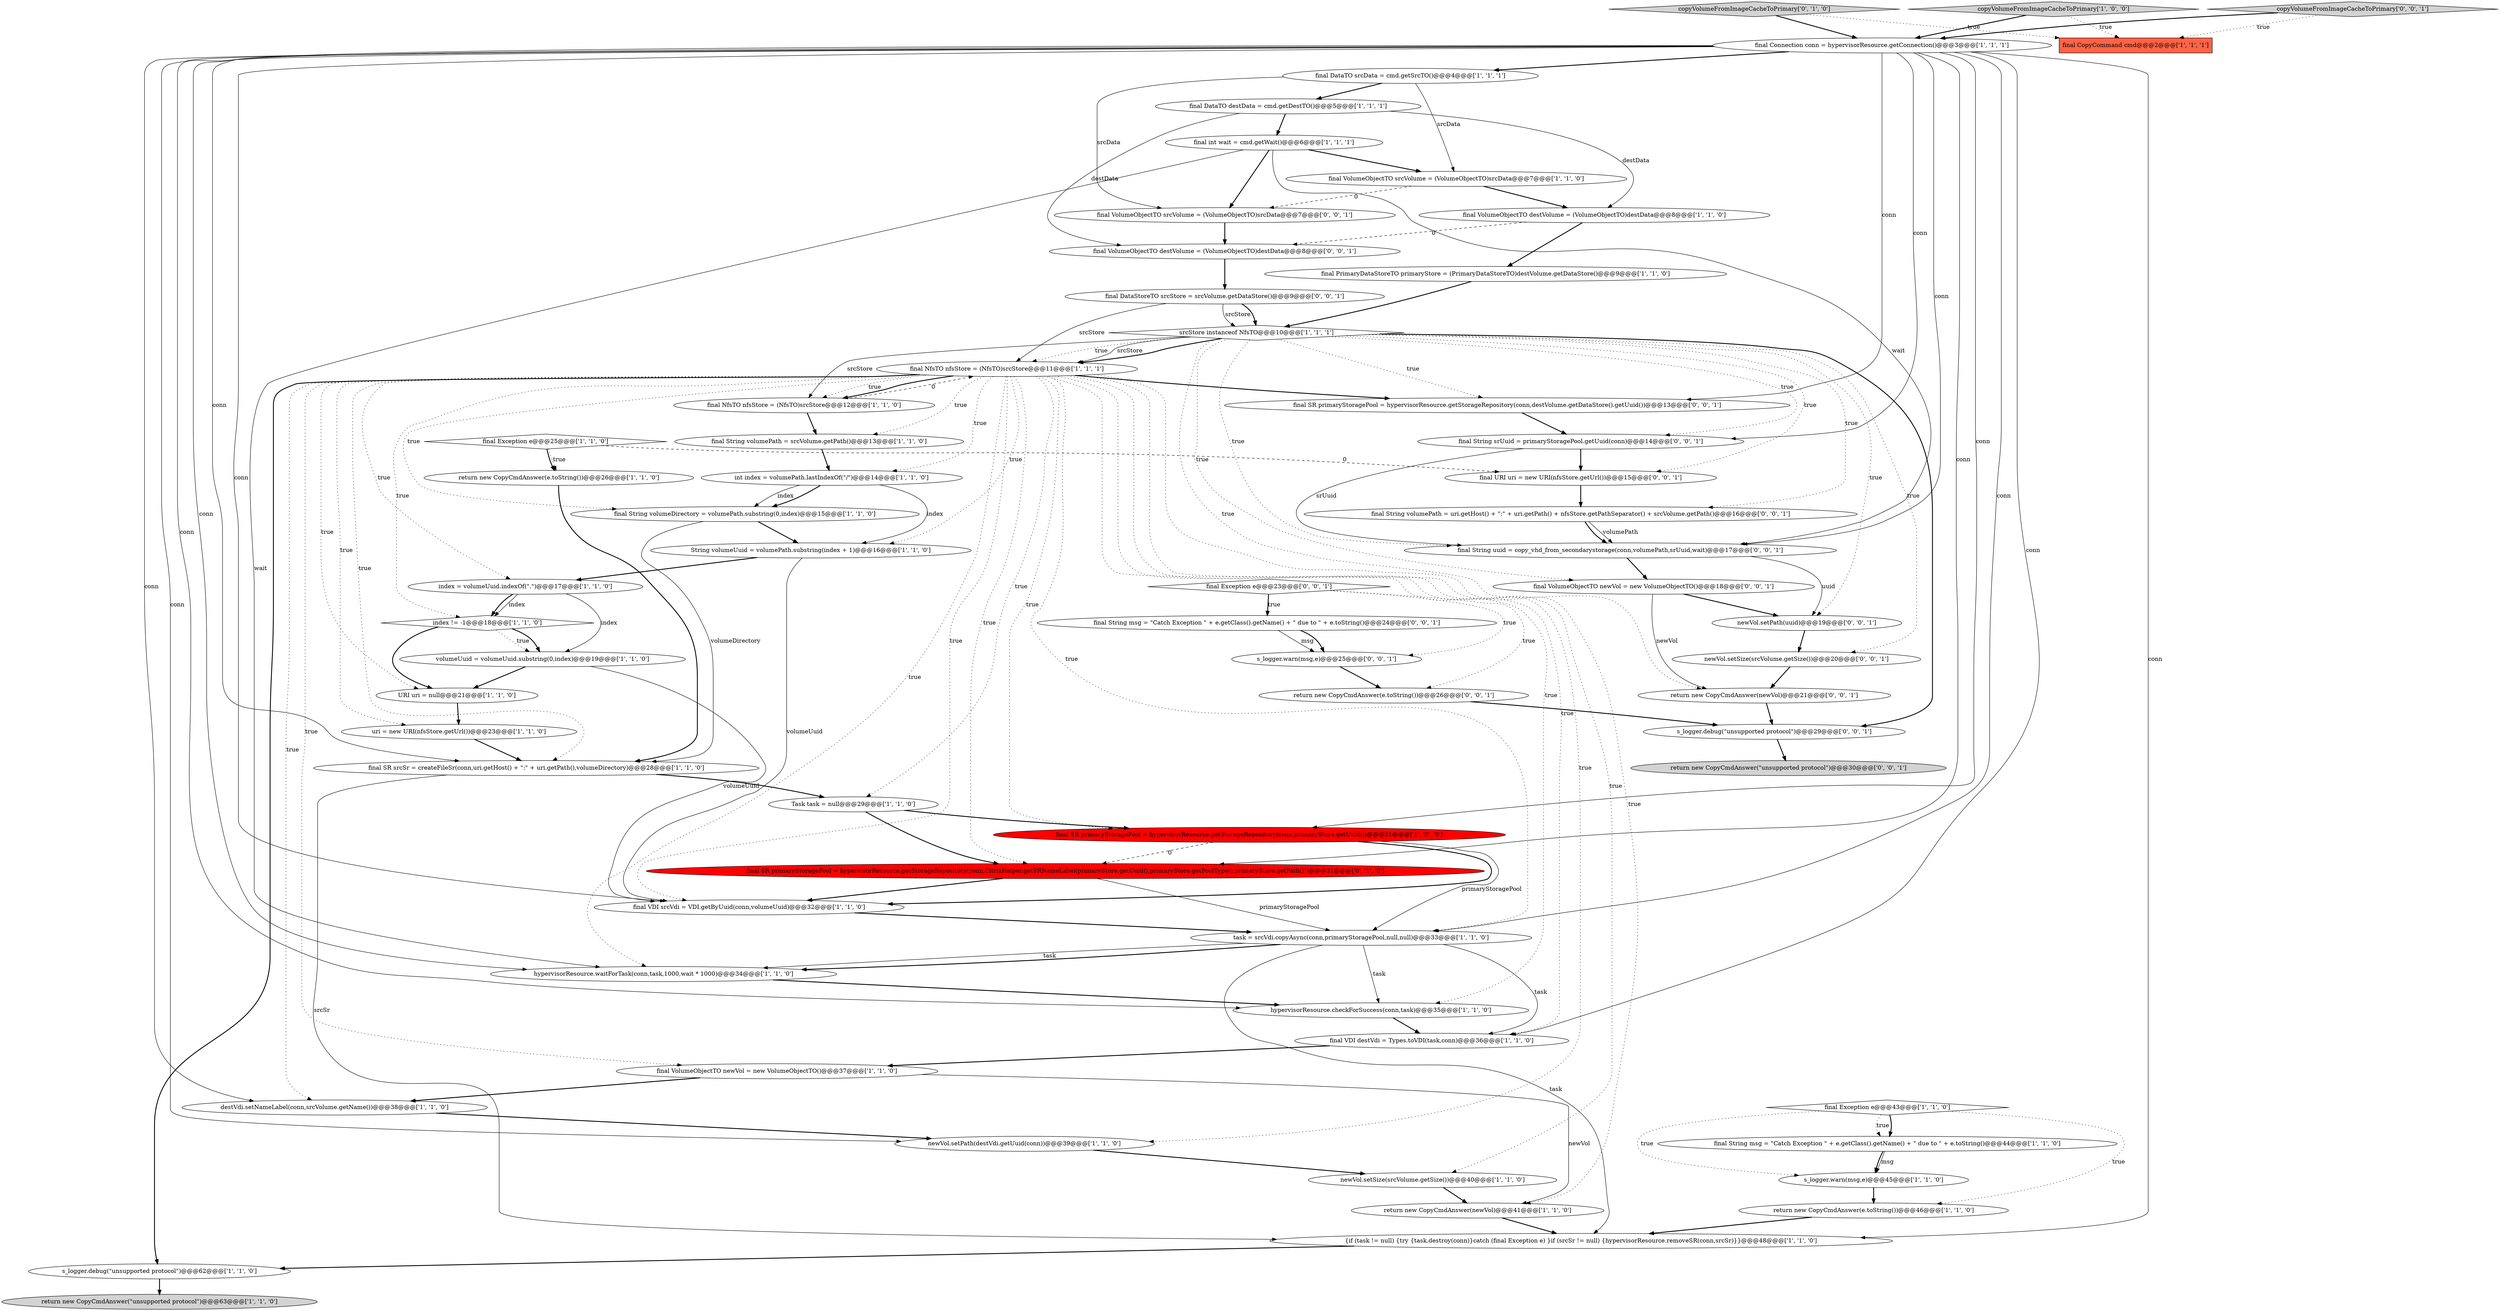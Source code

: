 digraph {
19 [style = filled, label = "final String volumePath = srcVolume.getPath()@@@13@@@['1', '1', '0']", fillcolor = white, shape = ellipse image = "AAA0AAABBB1BBB"];
21 [style = filled, label = "s_logger.debug(\"unsupported protocol\")@@@62@@@['1', '1', '0']", fillcolor = white, shape = ellipse image = "AAA0AAABBB1BBB"];
38 [style = filled, label = "final VDI srcVdi = VDI.getByUuid(conn,volumeUuid)@@@32@@@['1', '1', '0']", fillcolor = white, shape = ellipse image = "AAA0AAABBB1BBB"];
42 [style = filled, label = "Task task = null@@@29@@@['1', '1', '0']", fillcolor = white, shape = ellipse image = "AAA0AAABBB1BBB"];
12 [style = filled, label = "uri = new URI(nfsStore.getUrl())@@@23@@@['1', '1', '0']", fillcolor = white, shape = ellipse image = "AAA0AAABBB1BBB"];
15 [style = filled, label = "return new CopyCmdAnswer(e.toString())@@@46@@@['1', '1', '0']", fillcolor = white, shape = ellipse image = "AAA0AAABBB1BBB"];
44 [style = filled, label = "copyVolumeFromImageCacheToPrimary['0', '1', '0']", fillcolor = lightgray, shape = diamond image = "AAA0AAABBB2BBB"];
1 [style = filled, label = "{if (task != null) {try {task.destroy(conn)}catch (final Exception e) }if (srcSr != null) {hypervisorResource.removeSR(conn,srcSr)}}@@@48@@@['1', '1', '0']", fillcolor = white, shape = ellipse image = "AAA0AAABBB1BBB"];
2 [style = filled, label = "final VDI destVdi = Types.toVDI(task,conn)@@@36@@@['1', '1', '0']", fillcolor = white, shape = ellipse image = "AAA0AAABBB1BBB"];
45 [style = filled, label = "final String uuid = copy_vhd_from_secondarystorage(conn,volumePath,srUuid,wait)@@@17@@@['0', '0', '1']", fillcolor = white, shape = ellipse image = "AAA0AAABBB3BBB"];
52 [style = filled, label = "return new CopyCmdAnswer(e.toString())@@@26@@@['0', '0', '1']", fillcolor = white, shape = ellipse image = "AAA0AAABBB3BBB"];
61 [style = filled, label = "final String srUuid = primaryStoragePool.getUuid(conn)@@@14@@@['0', '0', '1']", fillcolor = white, shape = ellipse image = "AAA0AAABBB3BBB"];
55 [style = filled, label = "newVol.setSize(srcVolume.getSize())@@@20@@@['0', '0', '1']", fillcolor = white, shape = ellipse image = "AAA0AAABBB3BBB"];
28 [style = filled, label = "URI uri = null@@@21@@@['1', '1', '0']", fillcolor = white, shape = ellipse image = "AAA0AAABBB1BBB"];
49 [style = filled, label = "final String msg = \"Catch Exception \" + e.getClass().getName() + \" due to \" + e.toString()@@@24@@@['0', '0', '1']", fillcolor = white, shape = ellipse image = "AAA0AAABBB3BBB"];
34 [style = filled, label = "final DataTO srcData = cmd.getSrcTO()@@@4@@@['1', '1', '1']", fillcolor = white, shape = ellipse image = "AAA0AAABBB1BBB"];
20 [style = filled, label = "hypervisorResource.checkForSuccess(conn,task)@@@35@@@['1', '1', '0']", fillcolor = white, shape = ellipse image = "AAA0AAABBB1BBB"];
37 [style = filled, label = "hypervisorResource.waitForTask(conn,task,1000,wait * 1000)@@@34@@@['1', '1', '0']", fillcolor = white, shape = ellipse image = "AAA0AAABBB1BBB"];
0 [style = filled, label = "final VolumeObjectTO srcVolume = (VolumeObjectTO)srcData@@@7@@@['1', '1', '0']", fillcolor = white, shape = ellipse image = "AAA0AAABBB1BBB"];
5 [style = filled, label = "index != -1@@@18@@@['1', '1', '0']", fillcolor = white, shape = diamond image = "AAA0AAABBB1BBB"];
17 [style = filled, label = "final SR primaryStoragePool = hypervisorResource.getStorageRepository(conn,primaryStore.getUuid())@@@31@@@['1', '0', '0']", fillcolor = red, shape = ellipse image = "AAA1AAABBB1BBB"];
25 [style = filled, label = "int index = volumePath.lastIndexOf(\"/\")@@@14@@@['1', '1', '0']", fillcolor = white, shape = ellipse image = "AAA0AAABBB1BBB"];
53 [style = filled, label = "s_logger.warn(msg,e)@@@25@@@['0', '0', '1']", fillcolor = white, shape = ellipse image = "AAA0AAABBB3BBB"];
13 [style = filled, label = "return new CopyCmdAnswer(\"unsupported protocol\")@@@63@@@['1', '1', '0']", fillcolor = lightgray, shape = ellipse image = "AAA0AAABBB1BBB"];
40 [style = filled, label = "final String volumeDirectory = volumePath.substring(0,index)@@@15@@@['1', '1', '0']", fillcolor = white, shape = ellipse image = "AAA0AAABBB1BBB"];
41 [style = filled, label = "volumeUuid = volumeUuid.substring(0,index)@@@19@@@['1', '1', '0']", fillcolor = white, shape = ellipse image = "AAA0AAABBB1BBB"];
26 [style = filled, label = "final VolumeObjectTO newVol = new VolumeObjectTO()@@@37@@@['1', '1', '0']", fillcolor = white, shape = ellipse image = "AAA0AAABBB1BBB"];
43 [style = filled, label = "final SR primaryStoragePool = hypervisorResource.getStorageRepository(conn,CitrixHelper.getSRNameLabel(primaryStore.getUuid(),primaryStore.getPoolType(),primaryStore.getPath()))@@@31@@@['0', '1', '0']", fillcolor = red, shape = ellipse image = "AAA1AAABBB2BBB"];
31 [style = filled, label = "return new CopyCmdAnswer(newVol)@@@41@@@['1', '1', '0']", fillcolor = white, shape = ellipse image = "AAA0AAABBB1BBB"];
6 [style = filled, label = "final SR srcSr = createFileSr(conn,uri.getHost() + \":\" + uri.getPath(),volumeDirectory)@@@28@@@['1', '1', '0']", fillcolor = white, shape = ellipse image = "AAA0AAABBB1BBB"];
33 [style = filled, label = "final DataTO destData = cmd.getDestTO()@@@5@@@['1', '1', '1']", fillcolor = white, shape = ellipse image = "AAA0AAABBB1BBB"];
60 [style = filled, label = "final SR primaryStoragePool = hypervisorResource.getStorageRepository(conn,destVolume.getDataStore().getUuid())@@@13@@@['0', '0', '1']", fillcolor = white, shape = ellipse image = "AAA0AAABBB3BBB"];
46 [style = filled, label = "return new CopyCmdAnswer(\"unsupported protocol\")@@@30@@@['0', '0', '1']", fillcolor = lightgray, shape = ellipse image = "AAA0AAABBB3BBB"];
11 [style = filled, label = "s_logger.warn(msg,e)@@@45@@@['1', '1', '0']", fillcolor = white, shape = ellipse image = "AAA0AAABBB1BBB"];
47 [style = filled, label = "newVol.setPath(uuid)@@@19@@@['0', '0', '1']", fillcolor = white, shape = ellipse image = "AAA0AAABBB3BBB"];
3 [style = filled, label = "final Connection conn = hypervisorResource.getConnection()@@@3@@@['1', '1', '1']", fillcolor = white, shape = ellipse image = "AAA0AAABBB1BBB"];
27 [style = filled, label = "String volumeUuid = volumePath.substring(index + 1)@@@16@@@['1', '1', '0']", fillcolor = white, shape = ellipse image = "AAA0AAABBB1BBB"];
23 [style = filled, label = "srcStore instanceof NfsTO@@@10@@@['1', '1', '1']", fillcolor = white, shape = diamond image = "AAA0AAABBB1BBB"];
57 [style = filled, label = "final String volumePath = uri.getHost() + \":\" + uri.getPath() + nfsStore.getPathSeparator() + srcVolume.getPath()@@@16@@@['0', '0', '1']", fillcolor = white, shape = ellipse image = "AAA0AAABBB3BBB"];
22 [style = filled, label = "newVol.setPath(destVdi.getUuid(conn))@@@39@@@['1', '1', '0']", fillcolor = white, shape = ellipse image = "AAA0AAABBB1BBB"];
50 [style = filled, label = "final VolumeObjectTO destVolume = (VolumeObjectTO)destData@@@8@@@['0', '0', '1']", fillcolor = white, shape = ellipse image = "AAA0AAABBB3BBB"];
51 [style = filled, label = "copyVolumeFromImageCacheToPrimary['0', '0', '1']", fillcolor = lightgray, shape = diamond image = "AAA0AAABBB3BBB"];
16 [style = filled, label = "final Exception e@@@43@@@['1', '1', '0']", fillcolor = white, shape = diamond image = "AAA0AAABBB1BBB"];
4 [style = filled, label = "final CopyCommand cmd@@@2@@@['1', '1', '1']", fillcolor = tomato, shape = box image = "AAA0AAABBB1BBB"];
14 [style = filled, label = "final String msg = \"Catch Exception \" + e.getClass().getName() + \" due to \" + e.toString()@@@44@@@['1', '1', '0']", fillcolor = white, shape = ellipse image = "AAA0AAABBB1BBB"];
24 [style = filled, label = "task = srcVdi.copyAsync(conn,primaryStoragePool,null,null)@@@33@@@['1', '1', '0']", fillcolor = white, shape = ellipse image = "AAA0AAABBB1BBB"];
29 [style = filled, label = "final NfsTO nfsStore = (NfsTO)srcStore@@@11@@@['1', '1', '1']", fillcolor = white, shape = ellipse image = "AAA0AAABBB1BBB"];
48 [style = filled, label = "s_logger.debug(\"unsupported protocol\")@@@29@@@['0', '0', '1']", fillcolor = white, shape = ellipse image = "AAA0AAABBB3BBB"];
30 [style = filled, label = "final Exception e@@@25@@@['1', '1', '0']", fillcolor = white, shape = diamond image = "AAA0AAABBB1BBB"];
18 [style = filled, label = "copyVolumeFromImageCacheToPrimary['1', '0', '0']", fillcolor = lightgray, shape = diamond image = "AAA0AAABBB1BBB"];
62 [style = filled, label = "final VolumeObjectTO newVol = new VolumeObjectTO()@@@18@@@['0', '0', '1']", fillcolor = white, shape = ellipse image = "AAA0AAABBB3BBB"];
10 [style = filled, label = "return new CopyCmdAnswer(e.toString())@@@26@@@['1', '1', '0']", fillcolor = white, shape = ellipse image = "AAA0AAABBB1BBB"];
58 [style = filled, label = "final URI uri = new URI(nfsStore.getUrl())@@@15@@@['0', '0', '1']", fillcolor = white, shape = ellipse image = "AAA0AAABBB3BBB"];
63 [style = filled, label = "final Exception e@@@23@@@['0', '0', '1']", fillcolor = white, shape = diamond image = "AAA0AAABBB3BBB"];
7 [style = filled, label = "final int wait = cmd.getWait()@@@6@@@['1', '1', '1']", fillcolor = white, shape = ellipse image = "AAA0AAABBB1BBB"];
35 [style = filled, label = "final PrimaryDataStoreTO primaryStore = (PrimaryDataStoreTO)destVolume.getDataStore()@@@9@@@['1', '1', '0']", fillcolor = white, shape = ellipse image = "AAA0AAABBB1BBB"];
8 [style = filled, label = "newVol.setSize(srcVolume.getSize())@@@40@@@['1', '1', '0']", fillcolor = white, shape = ellipse image = "AAA0AAABBB1BBB"];
39 [style = filled, label = "destVdi.setNameLabel(conn,srcVolume.getName())@@@38@@@['1', '1', '0']", fillcolor = white, shape = ellipse image = "AAA0AAABBB1BBB"];
54 [style = filled, label = "final VolumeObjectTO srcVolume = (VolumeObjectTO)srcData@@@7@@@['0', '0', '1']", fillcolor = white, shape = ellipse image = "AAA0AAABBB3BBB"];
32 [style = filled, label = "index = volumeUuid.indexOf(\".\")@@@17@@@['1', '1', '0']", fillcolor = white, shape = ellipse image = "AAA0AAABBB1BBB"];
59 [style = filled, label = "final DataStoreTO srcStore = srcVolume.getDataStore()@@@9@@@['0', '0', '1']", fillcolor = white, shape = ellipse image = "AAA0AAABBB3BBB"];
36 [style = filled, label = "final VolumeObjectTO destVolume = (VolumeObjectTO)destData@@@8@@@['1', '1', '0']", fillcolor = white, shape = ellipse image = "AAA0AAABBB1BBB"];
9 [style = filled, label = "final NfsTO nfsStore = (NfsTO)srcStore@@@12@@@['1', '1', '0']", fillcolor = white, shape = ellipse image = "AAA0AAABBB1BBB"];
56 [style = filled, label = "return new CopyCmdAnswer(newVol)@@@21@@@['0', '0', '1']", fillcolor = white, shape = ellipse image = "AAA0AAABBB3BBB"];
24->2 [style = solid, label="task"];
18->3 [style = bold, label=""];
29->9 [style = dotted, label="true"];
29->43 [style = dotted, label="true"];
27->32 [style = bold, label=""];
2->26 [style = bold, label=""];
3->20 [style = solid, label="conn"];
29->2 [style = dotted, label="true"];
3->1 [style = solid, label="conn"];
51->4 [style = dotted, label="true"];
3->38 [style = solid, label="conn"];
29->5 [style = dotted, label="true"];
31->1 [style = bold, label=""];
5->28 [style = bold, label=""];
29->26 [style = dotted, label="true"];
29->20 [style = dotted, label="true"];
29->8 [style = dotted, label="true"];
41->28 [style = bold, label=""];
3->34 [style = bold, label=""];
23->29 [style = bold, label=""];
17->38 [style = bold, label=""];
25->40 [style = solid, label="index"];
22->8 [style = bold, label=""];
35->23 [style = bold, label=""];
3->45 [style = solid, label="conn"];
34->0 [style = solid, label="srcData"];
1->21 [style = bold, label=""];
45->62 [style = bold, label=""];
16->14 [style = bold, label=""];
23->29 [style = dotted, label="true"];
14->11 [style = bold, label=""];
40->6 [style = solid, label="volumeDirectory"];
25->40 [style = bold, label=""];
21->13 [style = bold, label=""];
33->7 [style = bold, label=""];
45->47 [style = solid, label="uuid"];
23->57 [style = dotted, label="true"];
24->1 [style = solid, label="task"];
17->43 [style = dashed, label="0"];
29->60 [style = bold, label=""];
23->55 [style = dotted, label="true"];
53->52 [style = bold, label=""];
44->3 [style = bold, label=""];
34->33 [style = bold, label=""];
3->39 [style = solid, label="conn"];
3->22 [style = solid, label="conn"];
59->23 [style = solid, label="srcStore"];
3->61 [style = solid, label="conn"];
26->31 [style = solid, label="newVol"];
7->0 [style = bold, label=""];
49->53 [style = solid, label="msg"];
57->45 [style = solid, label="volumePath"];
0->54 [style = dashed, label="0"];
57->45 [style = bold, label=""];
25->27 [style = solid, label="index"];
63->52 [style = dotted, label="true"];
19->25 [style = bold, label=""];
0->36 [style = bold, label=""];
23->48 [style = bold, label=""];
36->50 [style = dashed, label="0"];
39->22 [style = bold, label=""];
3->17 [style = solid, label="conn"];
29->40 [style = dotted, label="true"];
52->48 [style = bold, label=""];
16->14 [style = dotted, label="true"];
30->10 [style = bold, label=""];
56->48 [style = bold, label=""];
44->4 [style = dotted, label="true"];
17->24 [style = solid, label="primaryStoragePool"];
29->31 [style = dotted, label="true"];
3->24 [style = solid, label="conn"];
36->35 [style = bold, label=""];
16->11 [style = dotted, label="true"];
24->20 [style = solid, label="task"];
59->29 [style = solid, label="srcStore"];
29->32 [style = dotted, label="true"];
23->61 [style = dotted, label="true"];
29->19 [style = dotted, label="true"];
29->39 [style = dotted, label="true"];
29->6 [style = dotted, label="true"];
29->17 [style = dotted, label="true"];
8->31 [style = bold, label=""];
38->24 [style = bold, label=""];
5->41 [style = dotted, label="true"];
30->10 [style = dotted, label="true"];
3->60 [style = solid, label="conn"];
6->42 [style = bold, label=""];
58->57 [style = bold, label=""];
32->41 [style = solid, label="index"];
3->2 [style = solid, label="conn"];
28->12 [style = bold, label=""];
23->9 [style = solid, label="srcStore"];
7->54 [style = bold, label=""];
10->6 [style = bold, label=""];
29->21 [style = bold, label=""];
61->45 [style = solid, label="srUuid"];
48->46 [style = bold, label=""];
33->50 [style = solid, label="destData"];
29->22 [style = dotted, label="true"];
43->38 [style = bold, label=""];
60->61 [style = bold, label=""];
24->37 [style = solid, label="task"];
29->28 [style = dotted, label="true"];
23->62 [style = dotted, label="true"];
40->27 [style = bold, label=""];
23->58 [style = dotted, label="true"];
63->49 [style = dotted, label="true"];
23->29 [style = solid, label="srcStore"];
23->45 [style = dotted, label="true"];
9->19 [style = bold, label=""];
32->5 [style = solid, label="index"];
62->56 [style = solid, label="newVol"];
62->47 [style = bold, label=""];
29->24 [style = dotted, label="true"];
43->24 [style = solid, label="primaryStoragePool"];
29->25 [style = dotted, label="true"];
6->1 [style = solid, label="srcSr"];
16->15 [style = dotted, label="true"];
15->1 [style = bold, label=""];
14->11 [style = solid, label="msg"];
7->45 [style = solid, label="wait"];
32->5 [style = bold, label=""];
23->47 [style = dotted, label="true"];
42->43 [style = bold, label=""];
3->43 [style = solid, label="conn"];
29->27 [style = dotted, label="true"];
59->23 [style = bold, label=""];
63->53 [style = dotted, label="true"];
27->38 [style = solid, label="volumeUuid"];
42->17 [style = bold, label=""];
29->9 [style = bold, label=""];
63->49 [style = bold, label=""];
37->20 [style = bold, label=""];
3->37 [style = solid, label="conn"];
34->54 [style = solid, label="srcData"];
29->38 [style = dotted, label="true"];
7->37 [style = solid, label="wait"];
29->12 [style = dotted, label="true"];
61->58 [style = bold, label=""];
41->38 [style = solid, label="volumeUuid"];
29->37 [style = dotted, label="true"];
12->6 [style = bold, label=""];
26->39 [style = bold, label=""];
11->15 [style = bold, label=""];
55->56 [style = bold, label=""];
23->60 [style = dotted, label="true"];
20->2 [style = bold, label=""];
54->50 [style = bold, label=""];
49->53 [style = bold, label=""];
51->3 [style = bold, label=""];
3->6 [style = solid, label="conn"];
5->41 [style = bold, label=""];
9->29 [style = dashed, label="0"];
47->55 [style = bold, label=""];
33->36 [style = solid, label="destData"];
30->58 [style = dashed, label="0"];
24->37 [style = bold, label=""];
29->42 [style = dotted, label="true"];
23->56 [style = dotted, label="true"];
18->4 [style = dotted, label="true"];
50->59 [style = bold, label=""];
}
